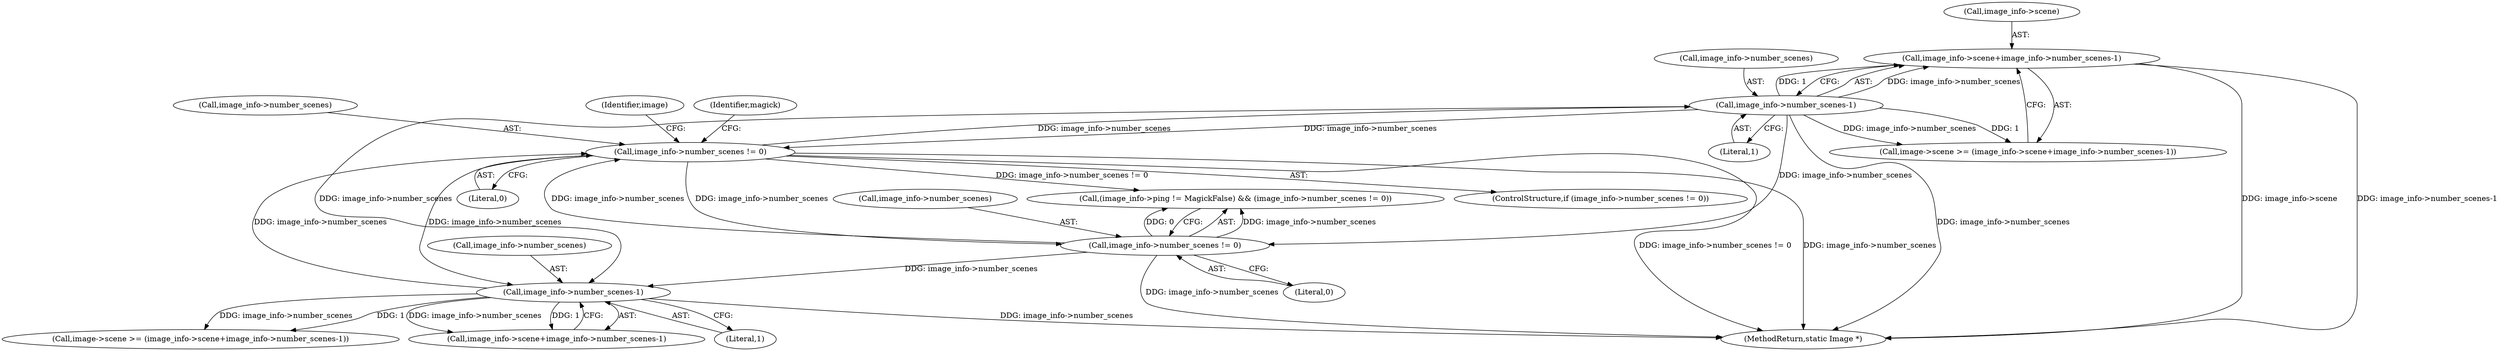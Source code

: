 digraph "0_ImageMagick_f6e9d0d9955e85bdd7540b251cd50d598dacc5e6_3@pointer" {
"1003562" [label="(Call,image_info->scene+image_info->number_scenes-1)"];
"1003566" [label="(Call,image_info->number_scenes-1)"];
"1003552" [label="(Call,image_info->number_scenes != 0)"];
"1001677" [label="(Call,image_info->number_scenes != 0)"];
"1001691" [label="(Call,image_info->number_scenes-1)"];
"1003666" [label="(MethodReturn,static Image *)"];
"1003553" [label="(Call,image_info->number_scenes)"];
"1003560" [label="(Identifier,image)"];
"1003562" [label="(Call,image_info->scene+image_info->number_scenes-1)"];
"1003551" [label="(ControlStructure,if (image_info->number_scenes != 0))"];
"1003556" [label="(Literal,0)"];
"1001691" [label="(Call,image_info->number_scenes-1)"];
"1001692" [label="(Call,image_info->number_scenes)"];
"1003552" [label="(Call,image_info->number_scenes != 0)"];
"1003563" [label="(Call,image_info->scene)"];
"1003574" [label="(Identifier,magick)"];
"1001671" [label="(Call,(image_info->ping != MagickFalse) && (image_info->number_scenes != 0))"];
"1001681" [label="(Literal,0)"];
"1003558" [label="(Call,image->scene >= (image_info->scene+image_info->number_scenes-1))"];
"1001677" [label="(Call,image_info->number_scenes != 0)"];
"1001683" [label="(Call,image->scene >= (image_info->scene+image_info->number_scenes-1))"];
"1001687" [label="(Call,image_info->scene+image_info->number_scenes-1)"];
"1003566" [label="(Call,image_info->number_scenes-1)"];
"1001678" [label="(Call,image_info->number_scenes)"];
"1003567" [label="(Call,image_info->number_scenes)"];
"1001695" [label="(Literal,1)"];
"1003570" [label="(Literal,1)"];
"1003562" -> "1003558"  [label="AST: "];
"1003562" -> "1003566"  [label="CFG: "];
"1003563" -> "1003562"  [label="AST: "];
"1003566" -> "1003562"  [label="AST: "];
"1003558" -> "1003562"  [label="CFG: "];
"1003562" -> "1003666"  [label="DDG: image_info->scene"];
"1003562" -> "1003666"  [label="DDG: image_info->number_scenes-1"];
"1003566" -> "1003562"  [label="DDG: image_info->number_scenes"];
"1003566" -> "1003562"  [label="DDG: 1"];
"1003566" -> "1003570"  [label="CFG: "];
"1003567" -> "1003566"  [label="AST: "];
"1003570" -> "1003566"  [label="AST: "];
"1003566" -> "1003666"  [label="DDG: image_info->number_scenes"];
"1003566" -> "1001677"  [label="DDG: image_info->number_scenes"];
"1003566" -> "1001691"  [label="DDG: image_info->number_scenes"];
"1003566" -> "1003552"  [label="DDG: image_info->number_scenes"];
"1003566" -> "1003558"  [label="DDG: image_info->number_scenes"];
"1003566" -> "1003558"  [label="DDG: 1"];
"1003552" -> "1003566"  [label="DDG: image_info->number_scenes"];
"1003552" -> "1003551"  [label="AST: "];
"1003552" -> "1003556"  [label="CFG: "];
"1003553" -> "1003552"  [label="AST: "];
"1003556" -> "1003552"  [label="AST: "];
"1003560" -> "1003552"  [label="CFG: "];
"1003574" -> "1003552"  [label="CFG: "];
"1003552" -> "1003666"  [label="DDG: image_info->number_scenes != 0"];
"1003552" -> "1003666"  [label="DDG: image_info->number_scenes"];
"1003552" -> "1001671"  [label="DDG: image_info->number_scenes != 0"];
"1003552" -> "1001677"  [label="DDG: image_info->number_scenes"];
"1003552" -> "1001691"  [label="DDG: image_info->number_scenes"];
"1001677" -> "1003552"  [label="DDG: image_info->number_scenes"];
"1001691" -> "1003552"  [label="DDG: image_info->number_scenes"];
"1001677" -> "1001671"  [label="AST: "];
"1001677" -> "1001681"  [label="CFG: "];
"1001678" -> "1001677"  [label="AST: "];
"1001681" -> "1001677"  [label="AST: "];
"1001671" -> "1001677"  [label="CFG: "];
"1001677" -> "1003666"  [label="DDG: image_info->number_scenes"];
"1001677" -> "1001671"  [label="DDG: image_info->number_scenes"];
"1001677" -> "1001671"  [label="DDG: 0"];
"1001677" -> "1001691"  [label="DDG: image_info->number_scenes"];
"1001691" -> "1001687"  [label="AST: "];
"1001691" -> "1001695"  [label="CFG: "];
"1001692" -> "1001691"  [label="AST: "];
"1001695" -> "1001691"  [label="AST: "];
"1001687" -> "1001691"  [label="CFG: "];
"1001691" -> "1003666"  [label="DDG: image_info->number_scenes"];
"1001691" -> "1001683"  [label="DDG: image_info->number_scenes"];
"1001691" -> "1001683"  [label="DDG: 1"];
"1001691" -> "1001687"  [label="DDG: image_info->number_scenes"];
"1001691" -> "1001687"  [label="DDG: 1"];
}
